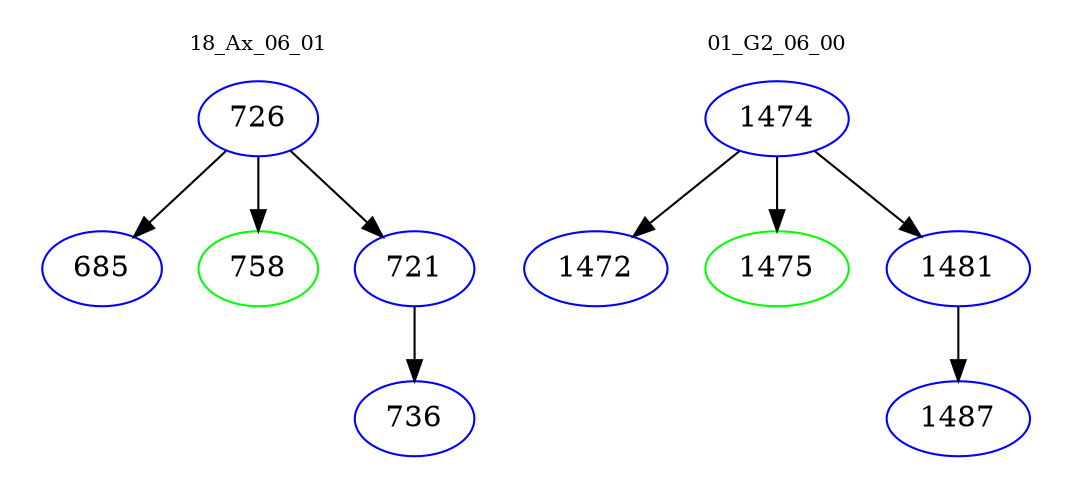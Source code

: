digraph{
subgraph cluster_0 {
color = white
label = "18_Ax_06_01";
fontsize=10;
T0_726 [label="726", color="blue"]
T0_726 -> T0_685 [color="black"]
T0_685 [label="685", color="blue"]
T0_726 -> T0_758 [color="black"]
T0_758 [label="758", color="green"]
T0_726 -> T0_721 [color="black"]
T0_721 [label="721", color="blue"]
T0_721 -> T0_736 [color="black"]
T0_736 [label="736", color="blue"]
}
subgraph cluster_1 {
color = white
label = "01_G2_06_00";
fontsize=10;
T1_1474 [label="1474", color="blue"]
T1_1474 -> T1_1472 [color="black"]
T1_1472 [label="1472", color="blue"]
T1_1474 -> T1_1475 [color="black"]
T1_1475 [label="1475", color="green"]
T1_1474 -> T1_1481 [color="black"]
T1_1481 [label="1481", color="blue"]
T1_1481 -> T1_1487 [color="black"]
T1_1487 [label="1487", color="blue"]
}
}
